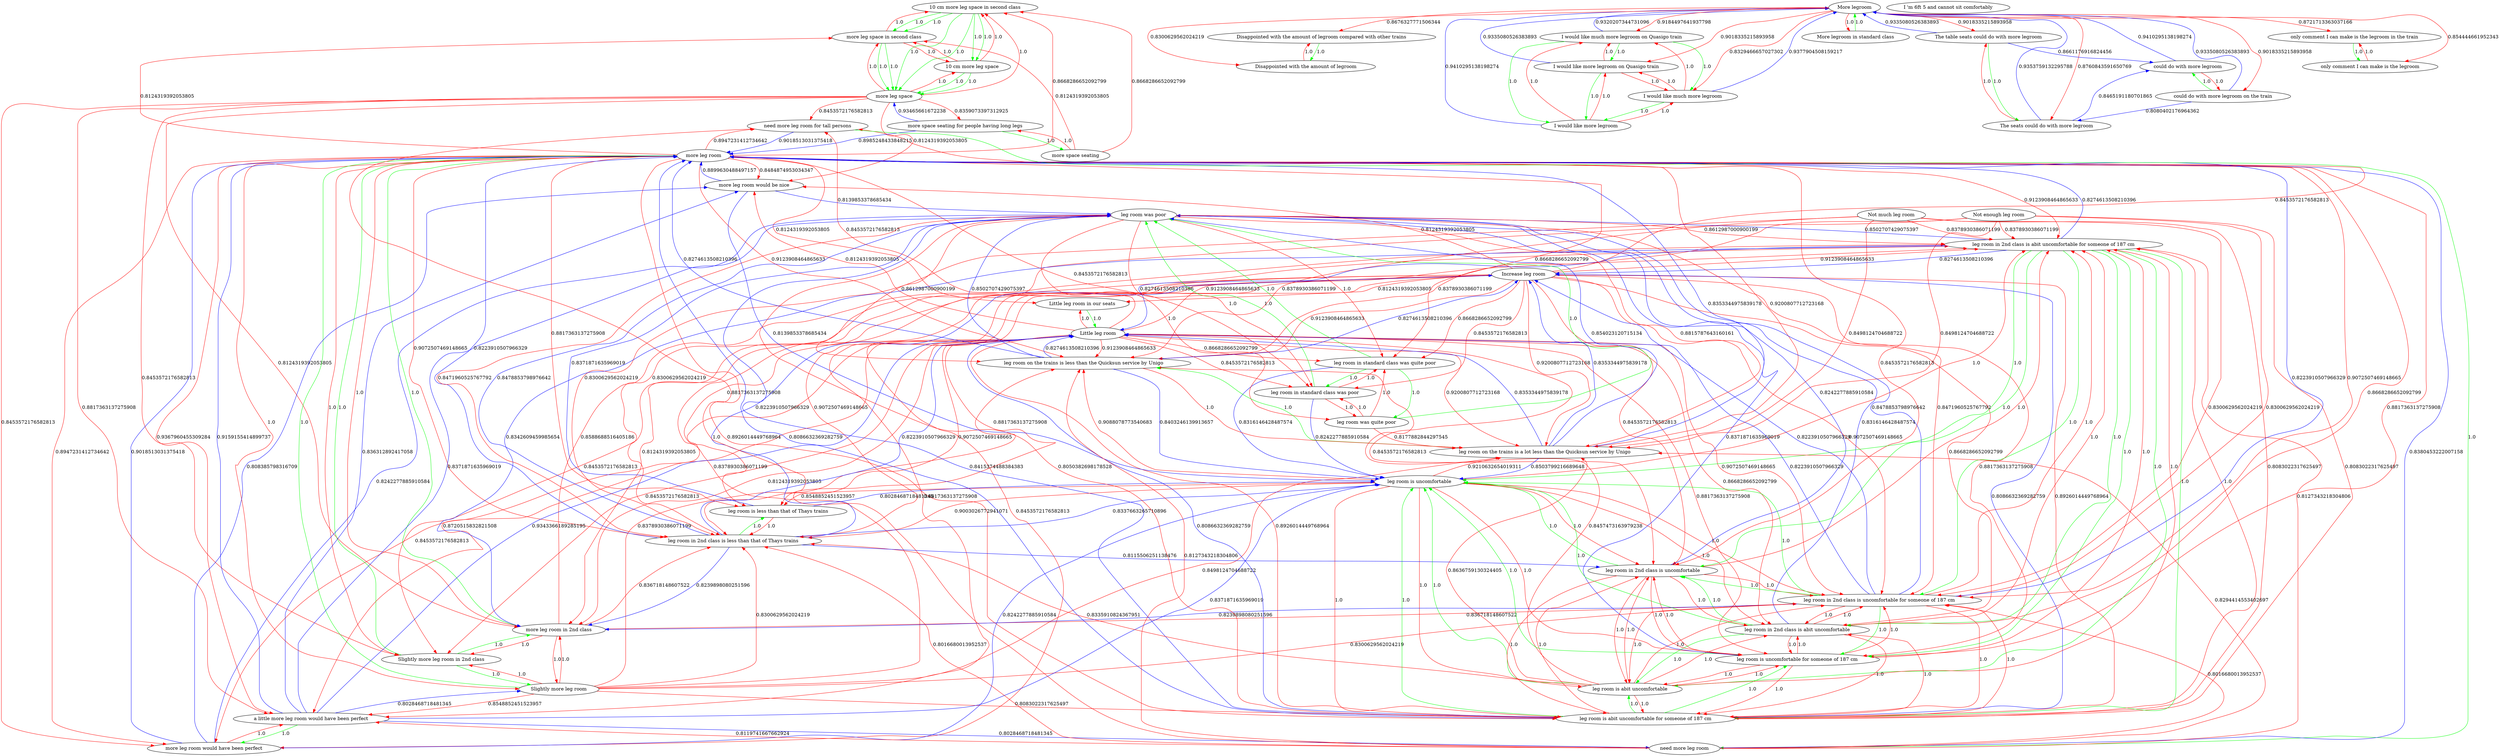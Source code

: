 digraph rawGraph {
"10 cm more leg space in second class";"more leg space in second class";"more leg space";"10 cm more leg space";"Disappointed with the amount of legroom compared with other trains";"Disappointed with the amount of legroom";"I 'm 6ft 5 and cannot sit comfortably";"I would like much more legroom on Quasigo train";"I would like more legroom on Quasigo train";"I would like more legroom";"I would like much more legroom";"Increase leg room";"Little leg room in our seats";"Little leg room";"More legroom";"More legroom in standard class";"Not enough leg room";"Not much leg room";"Slightly more leg room in 2nd class";"more leg room in 2nd class";"more leg room";"Slightly more leg room";"The table seats could do with more legroom";"The seats could do with more legroom";"a little more leg room would have been perfect";"more leg room would have been perfect";"could do with more legroom on the train";"could do with more legroom";"leg room in 2nd class is abit uncomfortable for someone of 187 cm";"leg room is abit uncomfortable for someone of 187 cm";"leg room is abit uncomfortable";"leg room is uncomfortable";"leg room is uncomfortable for someone of 187 cm";"leg room in 2nd class is abit uncomfortable";"leg room in 2nd class is uncomfortable";"leg room in 2nd class is uncomfortable for someone of 187 cm";"leg room in 2nd class is less than that of Thays trains";"leg room is less than that of Thays trains";"leg room in standard class was quite poor";"leg room in standard class was poor";"leg room was poor";"leg room was quite poor";"leg room on the trains is a lot less than the Quicksun service by Unigo";"leg room on the trains is less than the Quicksun service by Unigo";"more leg room would be nice";"more space seating for people having long legs";"more space seating";"need more leg room for tall persons";"need more leg room";"only comment I can make is the legroom in the train";"only comment I can make is the legroom";"10 cm more leg space in second class" -> "more leg space in second class" [label=1.0] [color=green]
"more leg space in second class" -> "more leg space" [label=1.0] [color=green]
"10 cm more leg space in second class" -> "10 cm more leg space" [label=1.0] [color=green]
"10 cm more leg space" -> "more leg space" [label=1.0] [color=green]
"10 cm more leg space in second class" -> "more leg space" [label=1.0] [color=green]
"10 cm more leg space in second class" -> "more leg space in second class" [label=1.0] [color=green]
"more leg space in second class" -> "more leg space" [label=1.0] [color=green]
"10 cm more leg space in second class" -> "10 cm more leg space" [label=1.0] [color=green]
"10 cm more leg space" -> "more leg space" [label=1.0] [color=green]
"10 cm more leg space in second class" -> "more leg space" [label=1.0] [color=green]
"more leg space in second class" -> "10 cm more leg space in second class" [label=1.0] [color=red]
"more leg space in second class" -> "10 cm more leg space" [label=1.0] [color=red]
"more leg space" -> "10 cm more leg space in second class" [label=1.0] [color=red]
"more leg space" -> "more leg space in second class" [label=1.0] [color=red]
"more leg space" -> "10 cm more leg space" [label=1.0] [color=red]
"10 cm more leg space" -> "10 cm more leg space in second class" [label=1.0] [color=red]
"10 cm more leg space" -> "more leg space in second class" [label=1.0] [color=red]
"Disappointed with the amount of legroom compared with other trains" -> "Disappointed with the amount of legroom" [label=1.0] [color=green]
"Disappointed with the amount of legroom" -> "Disappointed with the amount of legroom compared with other trains" [label=1.0] [color=red]
"I would like much more legroom on Quasigo train" -> "I would like more legroom on Quasigo train" [label=1.0] [color=green]
"I would like more legroom on Quasigo train" -> "I would like more legroom" [label=1.0] [color=green]
"I would like much more legroom on Quasigo train" -> "I would like much more legroom" [label=1.0] [color=green]
"I would like much more legroom" -> "I would like more legroom" [label=1.0] [color=green]
"I would like much more legroom on Quasigo train" -> "I would like more legroom" [label=1.0] [color=green]
"I would like more legroom on Quasigo train" -> "I would like much more legroom on Quasigo train" [label=1.0] [color=red]
"I would like more legroom on Quasigo train" -> "I would like much more legroom" [label=1.0] [color=red]
"I would like more legroom" -> "I would like much more legroom on Quasigo train" [label=1.0] [color=red]
"I would like more legroom" -> "I would like more legroom on Quasigo train" [label=1.0] [color=red]
"I would like more legroom" -> "I would like much more legroom" [label=1.0] [color=red]
"I would like much more legroom" -> "I would like much more legroom on Quasigo train" [label=1.0] [color=red]
"I would like much more legroom" -> "I would like more legroom on Quasigo train" [label=1.0] [color=red]
"Little leg room in our seats" -> "Little leg room" [label=1.0] [color=green]
"Little leg room" -> "Little leg room in our seats" [label=1.0] [color=red]
"Increase leg room" -> "Little leg room in our seats" [label=0.8124319392053805] [color=red]
"I would like much more legroom on Quasigo train" -> "More legroom" [label=0.9320207344731096] [color=blue]
"I would like more legroom on Quasigo train" -> "More legroom" [label=0.9335080526383893] [color=blue]
"I would like more legroom" -> "More legroom" [label=0.9410295138198274] [color=blue]
"I would like much more legroom" -> "More legroom" [label=0.9377904508159217] [color=blue]
"More legroom" -> "Disappointed with the amount of legroom compared with other trains" [label=0.8676327771506344] [color=red]
"More legroom" -> "Disappointed with the amount of legroom" [label=0.8300629562024219] [color=red]
"More legroom" -> "I would like much more legroom on Quasigo train" [label=0.9184497641937798] [color=red]
"More legroom" -> "I would like more legroom on Quasigo train" [label=0.9018335215893958] [color=red]
"More legroom" -> "I would like much more legroom" [label=0.8329466657027302] [color=red]
"More legroom in standard class" -> "More legroom" [label=1.0] [color=green]
"More legroom" -> "More legroom in standard class" [label=1.0] [color=red]
"Slightly more leg room in 2nd class" -> "more leg room in 2nd class" [label=1.0] [color=green]
"more leg room in 2nd class" -> "more leg room" [label=1.0] [color=green]
"Slightly more leg room in 2nd class" -> "Slightly more leg room" [label=1.0] [color=green]
"Slightly more leg room" -> "more leg room" [label=1.0] [color=green]
"Slightly more leg room in 2nd class" -> "more leg room" [label=1.0] [color=green]
"more leg room in 2nd class" -> "Slightly more leg room in 2nd class" [label=1.0] [color=red]
"more leg room in 2nd class" -> "Slightly more leg room" [label=1.0] [color=red]
"more leg room" -> "Slightly more leg room in 2nd class" [label=1.0] [color=red]
"more leg room" -> "more leg room in 2nd class" [label=1.0] [color=red]
"more leg room" -> "Slightly more leg room" [label=1.0] [color=red]
"Slightly more leg room" -> "Slightly more leg room in 2nd class" [label=1.0] [color=red]
"Slightly more leg room" -> "more leg room in 2nd class" [label=1.0] [color=red]
"more leg space" -> "Slightly more leg room in 2nd class" [label=0.8453572176582813] [color=red]
"more leg space" -> "more leg room in 2nd class" [label=0.8124319392053805] [color=red]
"Increase leg room" -> "Slightly more leg room in 2nd class" [label=0.8453572176582813] [color=red]
"Increase leg room" -> "more leg room in 2nd class" [label=0.8124319392053805] [color=red]
"Little leg room" -> "Slightly more leg room in 2nd class" [label=0.8453572176582813] [color=red]
"Little leg room" -> "more leg room in 2nd class" [label=0.8124319392053805] [color=red]
"more leg room" -> "10 cm more leg space in second class" [label=0.8668286652092799] [color=red]
"more leg room" -> "more leg space in second class" [label=0.8124319392053805] [color=red]
"more leg room" -> "Little leg room in our seats" [label=0.8124319392053805] [color=red]
"The table seats could do with more legroom" -> "The seats could do with more legroom" [label=1.0] [color=green]
"The seats could do with more legroom" -> "The table seats could do with more legroom" [label=1.0] [color=red]
"More legroom" -> "The table seats could do with more legroom" [label=0.9018335215893958] [color=red]
"More legroom" -> "The seats could do with more legroom" [label=0.8760843591650769] [color=red]
"The table seats could do with more legroom" -> "More legroom" [label=0.9335080526383893] [color=blue]
"The seats could do with more legroom" -> "More legroom" [label=0.9353759132295788] [color=blue]
"a little more leg room would have been perfect" -> "more leg room would have been perfect" [label=1.0] [color=green]
"more leg room would have been perfect" -> "a little more leg room would have been perfect" [label=1.0] [color=red]
"more leg space" -> "a little more leg room would have been perfect" [label=0.8817363137275908] [color=red]
"more leg space" -> "more leg room would have been perfect" [label=0.8453572176582813] [color=red]
"Increase leg room" -> "a little more leg room would have been perfect" [label=0.8817363137275908] [color=red]
"Increase leg room" -> "more leg room would have been perfect" [label=0.8453572176582813] [color=red]
"Little leg room" -> "a little more leg room would have been perfect" [label=0.8720515832821508] [color=red]
"Little leg room" -> "more leg room would have been perfect" [label=0.8453572176582813] [color=red]
"more leg room" -> "a little more leg room would have been perfect" [label=0.9367960455309284] [color=red]
"more leg room" -> "more leg room would have been perfect" [label=0.8947231412734642] [color=red]
"Slightly more leg room" -> "a little more leg room would have been perfect" [label=0.8548852451523957] [color=red]
"a little more leg room would have been perfect" -> "Little leg room" [label=0.9343366189285195] [color=blue]
"a little more leg room would have been perfect" -> "more leg room" [label=0.9159155414899737] [color=blue]
"a little more leg room would have been perfect" -> "Slightly more leg room" [label=0.8028468718481345] [color=blue]
"more leg room would have been perfect" -> "more leg room" [label=0.9018513031375418] [color=blue]
"could do with more legroom on the train" -> "could do with more legroom" [label=1.0] [color=green]
"could do with more legroom" -> "could do with more legroom on the train" [label=1.0] [color=red]
"More legroom" -> "could do with more legroom on the train" [label=0.9018335215893958] [color=red]
"The table seats could do with more legroom" -> "could do with more legroom" [label=0.8661176916824456] [color=blue]
"The seats could do with more legroom" -> "could do with more legroom" [label=0.8465191180701865] [color=blue]
"could do with more legroom on the train" -> "More legroom" [label=0.9335080526383893] [color=blue]
"could do with more legroom on the train" -> "The seats could do with more legroom" [label=0.8080402176964362] [color=blue]
"could do with more legroom" -> "More legroom" [label=0.9410295138198274] [color=blue]
"leg room in 2nd class is abit uncomfortable for someone of 187 cm" -> "leg room is abit uncomfortable for someone of 187 cm" [label=1.0] [color=green]
"leg room is abit uncomfortable for someone of 187 cm" -> "leg room is abit uncomfortable" [label=1.0] [color=green]
"leg room is abit uncomfortable" -> "leg room is uncomfortable" [label=1.0] [color=green]
"leg room is abit uncomfortable for someone of 187 cm" -> "leg room is uncomfortable for someone of 187 cm" [label=1.0] [color=green]
"leg room is uncomfortable for someone of 187 cm" -> "leg room is uncomfortable" [label=1.0] [color=green]
"leg room in 2nd class is abit uncomfortable for someone of 187 cm" -> "leg room in 2nd class is abit uncomfortable" [label=1.0] [color=green]
"leg room in 2nd class is abit uncomfortable" -> "leg room is abit uncomfortable" [label=1.0] [color=green]
"leg room in 2nd class is abit uncomfortable" -> "leg room in 2nd class is uncomfortable" [label=1.0] [color=green]
"leg room in 2nd class is uncomfortable" -> "leg room is uncomfortable" [label=1.0] [color=green]
"leg room in 2nd class is abit uncomfortable for someone of 187 cm" -> "leg room in 2nd class is uncomfortable for someone of 187 cm" [label=1.0] [color=green]
"leg room in 2nd class is uncomfortable for someone of 187 cm" -> "leg room is uncomfortable for someone of 187 cm" [label=1.0] [color=green]
"leg room in 2nd class is uncomfortable for someone of 187 cm" -> "leg room in 2nd class is uncomfortable" [label=1.0] [color=green]
"leg room in 2nd class is abit uncomfortable for someone of 187 cm" -> "leg room is abit uncomfortable" [label=1.0] [color=green]
"leg room in 2nd class is abit uncomfortable for someone of 187 cm" -> "leg room in 2nd class is uncomfortable" [label=1.0] [color=green]
"leg room in 2nd class is abit uncomfortable for someone of 187 cm" -> "leg room is uncomfortable for someone of 187 cm" [label=1.0] [color=green]
"leg room is abit uncomfortable for someone of 187 cm" -> "leg room is uncomfortable" [label=1.0] [color=green]
"leg room in 2nd class is abit uncomfortable" -> "leg room is uncomfortable" [label=1.0] [color=green]
"leg room in 2nd class is uncomfortable for someone of 187 cm" -> "leg room is uncomfortable" [label=1.0] [color=green]
"leg room in 2nd class is abit uncomfortable for someone of 187 cm" -> "leg room is uncomfortable" [label=1.0] [color=green]
"leg room is abit uncomfortable for someone of 187 cm" -> "leg room in 2nd class is abit uncomfortable for someone of 187 cm" [label=1.0] [color=red]
"leg room is abit uncomfortable for someone of 187 cm" -> "leg room in 2nd class is abit uncomfortable" [label=1.0] [color=red]
"leg room is abit uncomfortable for someone of 187 cm" -> "leg room in 2nd class is uncomfortable" [label=1.0] [color=red]
"leg room is abit uncomfortable for someone of 187 cm" -> "leg room in 2nd class is uncomfortable for someone of 187 cm" [label=1.0] [color=red]
"leg room is abit uncomfortable" -> "leg room in 2nd class is abit uncomfortable for someone of 187 cm" [label=1.0] [color=red]
"leg room is abit uncomfortable" -> "leg room is abit uncomfortable for someone of 187 cm" [label=1.0] [color=red]
"leg room is abit uncomfortable" -> "leg room is uncomfortable for someone of 187 cm" [label=1.0] [color=red]
"leg room is abit uncomfortable" -> "leg room in 2nd class is abit uncomfortable" [label=1.0] [color=red]
"leg room is abit uncomfortable" -> "leg room in 2nd class is uncomfortable" [label=1.0] [color=red]
"leg room is abit uncomfortable" -> "leg room in 2nd class is uncomfortable for someone of 187 cm" [label=1.0] [color=red]
"leg room is uncomfortable" -> "leg room in 2nd class is abit uncomfortable for someone of 187 cm" [label=1.0] [color=red]
"leg room is uncomfortable" -> "leg room is abit uncomfortable for someone of 187 cm" [label=1.0] [color=red]
"leg room is uncomfortable" -> "leg room is abit uncomfortable" [label=1.0] [color=red]
"leg room is uncomfortable" -> "leg room is uncomfortable for someone of 187 cm" [label=1.0] [color=red]
"leg room is uncomfortable" -> "leg room in 2nd class is abit uncomfortable" [label=1.0] [color=red]
"leg room is uncomfortable" -> "leg room in 2nd class is uncomfortable" [label=1.0] [color=red]
"leg room is uncomfortable" -> "leg room in 2nd class is uncomfortable for someone of 187 cm" [label=1.0] [color=red]
"leg room is uncomfortable for someone of 187 cm" -> "leg room in 2nd class is abit uncomfortable for someone of 187 cm" [label=1.0] [color=red]
"leg room is uncomfortable for someone of 187 cm" -> "leg room is abit uncomfortable for someone of 187 cm" [label=1.0] [color=red]
"leg room is uncomfortable for someone of 187 cm" -> "leg room is abit uncomfortable" [label=1.0] [color=red]
"leg room is uncomfortable for someone of 187 cm" -> "leg room in 2nd class is abit uncomfortable" [label=1.0] [color=red]
"leg room is uncomfortable for someone of 187 cm" -> "leg room in 2nd class is uncomfortable" [label=1.0] [color=red]
"leg room is uncomfortable for someone of 187 cm" -> "leg room in 2nd class is uncomfortable for someone of 187 cm" [label=1.0] [color=red]
"leg room in 2nd class is abit uncomfortable" -> "leg room in 2nd class is abit uncomfortable for someone of 187 cm" [label=1.0] [color=red]
"leg room in 2nd class is abit uncomfortable" -> "leg room is abit uncomfortable for someone of 187 cm" [label=1.0] [color=red]
"leg room in 2nd class is abit uncomfortable" -> "leg room is uncomfortable for someone of 187 cm" [label=1.0] [color=red]
"leg room in 2nd class is abit uncomfortable" -> "leg room in 2nd class is uncomfortable for someone of 187 cm" [label=1.0] [color=red]
"leg room in 2nd class is uncomfortable" -> "leg room in 2nd class is abit uncomfortable for someone of 187 cm" [label=1.0] [color=red]
"leg room in 2nd class is uncomfortable" -> "leg room is abit uncomfortable for someone of 187 cm" [label=1.0] [color=red]
"leg room in 2nd class is uncomfortable" -> "leg room is abit uncomfortable" [label=1.0] [color=red]
"leg room in 2nd class is uncomfortable" -> "leg room is uncomfortable for someone of 187 cm" [label=1.0] [color=red]
"leg room in 2nd class is uncomfortable" -> "leg room in 2nd class is abit uncomfortable" [label=1.0] [color=red]
"leg room in 2nd class is uncomfortable" -> "leg room in 2nd class is uncomfortable for someone of 187 cm" [label=1.0] [color=red]
"leg room in 2nd class is uncomfortable for someone of 187 cm" -> "leg room in 2nd class is abit uncomfortable for someone of 187 cm" [label=1.0] [color=red]
"leg room in 2nd class is uncomfortable for someone of 187 cm" -> "leg room is abit uncomfortable for someone of 187 cm" [label=1.0] [color=red]
"leg room in 2nd class is uncomfortable for someone of 187 cm" -> "leg room is abit uncomfortable" [label=1.0] [color=red]
"leg room in 2nd class is uncomfortable for someone of 187 cm" -> "leg room in 2nd class is abit uncomfortable" [label=1.0] [color=red]
"Increase leg room" -> "leg room in 2nd class is abit uncomfortable for someone of 187 cm" [label=0.9123908464865633] [color=red]
"Increase leg room" -> "leg room is abit uncomfortable for someone of 187 cm" [label=0.8926014449768964] [color=red]
"Increase leg room" -> "leg room is uncomfortable for someone of 187 cm" [label=0.8817363137275908] [color=red]
"Increase leg room" -> "leg room in 2nd class is abit uncomfortable" [label=0.8668286652092799] [color=red]
"Increase leg room" -> "leg room in 2nd class is uncomfortable" [label=0.8453572176582813] [color=red]
"Increase leg room" -> "leg room in 2nd class is uncomfortable for someone of 187 cm" [label=0.9072507469148665] [color=red]
"Little leg room" -> "leg room in 2nd class is abit uncomfortable for someone of 187 cm" [label=0.9123908464865633] [color=red]
"Little leg room" -> "leg room is abit uncomfortable for someone of 187 cm" [label=0.8926014449768964] [color=red]
"Little leg room" -> "leg room is uncomfortable for someone of 187 cm" [label=0.8817363137275908] [color=red]
"Little leg room" -> "leg room in 2nd class is abit uncomfortable" [label=0.8668286652092799] [color=red]
"Little leg room" -> "leg room in 2nd class is uncomfortable" [label=0.8453572176582813] [color=red]
"Little leg room" -> "leg room in 2nd class is uncomfortable for someone of 187 cm" [label=0.9072507469148665] [color=red]
"Not enough leg room" -> "leg room in 2nd class is abit uncomfortable for someone of 187 cm" [label=0.8378930386071199] [color=red]
"Not enough leg room" -> "leg room is abit uncomfortable for someone of 187 cm" [label=0.8083022317625497] [color=red]
"Not enough leg room" -> "leg room in 2nd class is uncomfortable for someone of 187 cm" [label=0.8300629562024219] [color=red]
"Not much leg room" -> "leg room in 2nd class is abit uncomfortable for someone of 187 cm" [label=0.8378930386071199] [color=red]
"Not much leg room" -> "leg room is abit uncomfortable for someone of 187 cm" [label=0.8083022317625497] [color=red]
"Not much leg room" -> "leg room in 2nd class is uncomfortable for someone of 187 cm" [label=0.8300629562024219] [color=red]
"more leg room in 2nd class" -> "leg room in 2nd class is abit uncomfortable for someone of 187 cm" [label=0.8588688516405186] [color=red]
"more leg room in 2nd class" -> "leg room in 2nd class is uncomfortable for someone of 187 cm" [label=0.836718148607522] [color=red]
"more leg room" -> "leg room in 2nd class is abit uncomfortable for someone of 187 cm" [label=0.9123908464865633] [color=red]
"more leg room" -> "leg room is abit uncomfortable for someone of 187 cm" [label=0.8926014449768964] [color=red]
"more leg room" -> "leg room is uncomfortable for someone of 187 cm" [label=0.8817363137275908] [color=red]
"more leg room" -> "leg room in 2nd class is abit uncomfortable" [label=0.8668286652092799] [color=red]
"more leg room" -> "leg room in 2nd class is uncomfortable" [label=0.8453572176582813] [color=red]
"more leg room" -> "leg room in 2nd class is uncomfortable for someone of 187 cm" [label=0.9072507469148665] [color=red]
"Slightly more leg room" -> "leg room in 2nd class is abit uncomfortable for someone of 187 cm" [label=0.8378930386071199] [color=red]
"Slightly more leg room" -> "leg room is abit uncomfortable for someone of 187 cm" [label=0.8083022317625497] [color=red]
"Slightly more leg room" -> "leg room in 2nd class is uncomfortable for someone of 187 cm" [label=0.8300629562024219] [color=red]
"a little more leg room would have been perfect" -> "leg room is uncomfortable" [label=0.8371871635969019] [color=blue]
"more leg room would have been perfect" -> "leg room is uncomfortable" [label=0.8242277885910584] [color=blue]
"leg room in 2nd class is abit uncomfortable for someone of 187 cm" -> "Increase leg room" [label=0.8274613508210396] [color=blue]
"leg room in 2nd class is abit uncomfortable for someone of 187 cm" -> "Little leg room" [label=0.8274613508210396] [color=blue]
"leg room in 2nd class is abit uncomfortable for someone of 187 cm" -> "more leg room in 2nd class" [label=0.8342609459985654] [color=blue]
"leg room in 2nd class is abit uncomfortable for someone of 187 cm" -> "more leg room" [label=0.8274613508210396] [color=blue]
"leg room is abit uncomfortable for someone of 187 cm" -> "Increase leg room" [label=0.8086632369282759] [color=blue]
"leg room is abit uncomfortable for someone of 187 cm" -> "Little leg room" [label=0.8086632369282759] [color=blue]
"leg room is abit uncomfortable for someone of 187 cm" -> "more leg room" [label=0.8086632369282759] [color=blue]
"leg room in 2nd class is uncomfortable for someone of 187 cm" -> "Increase leg room" [label=0.8223910507966329] [color=blue]
"leg room in 2nd class is uncomfortable for someone of 187 cm" -> "Little leg room" [label=0.8223910507966329] [color=blue]
"leg room in 2nd class is uncomfortable for someone of 187 cm" -> "more leg room in 2nd class" [label=0.8239898080251596] [color=blue]
"leg room in 2nd class is uncomfortable for someone of 187 cm" -> "more leg room" [label=0.8223910507966329] [color=blue]
"leg room in 2nd class is less than that of Thays trains" -> "leg room is less than that of Thays trains" [label=1.0] [color=green]
"leg room is less than that of Thays trains" -> "leg room in 2nd class is less than that of Thays trains" [label=1.0] [color=red]
"Increase leg room" -> "leg room in 2nd class is less than that of Thays trains" [label=0.9072507469148665] [color=red]
"Increase leg room" -> "leg room is less than that of Thays trains" [label=0.8817363137275908] [color=red]
"Little leg room" -> "leg room in 2nd class is less than that of Thays trains" [label=0.9072507469148665] [color=red]
"Little leg room" -> "leg room is less than that of Thays trains" [label=0.8817363137275908] [color=red]
"Not enough leg room" -> "leg room in 2nd class is less than that of Thays trains" [label=0.8300629562024219] [color=red]
"Not much leg room" -> "leg room in 2nd class is less than that of Thays trains" [label=0.8300629562024219] [color=red]
"more leg room in 2nd class" -> "leg room in 2nd class is less than that of Thays trains" [label=0.836718148607522] [color=red]
"more leg room" -> "leg room in 2nd class is less than that of Thays trains" [label=0.9072507469148665] [color=red]
"more leg room" -> "leg room is less than that of Thays trains" [label=0.8817363137275908] [color=red]
"Slightly more leg room" -> "leg room in 2nd class is less than that of Thays trains" [label=0.8300629562024219] [color=red]
"leg room is abit uncomfortable" -> "leg room in 2nd class is less than that of Thays trains" [label=0.8335910824367951] [color=red]
"leg room is uncomfortable" -> "leg room in 2nd class is less than that of Thays trains" [label=0.9003026772941071] [color=red]
"leg room is uncomfortable" -> "leg room is less than that of Thays trains" [label=0.8548852451523957] [color=red]
"leg room in 2nd class is less than that of Thays trains" -> "Increase leg room" [label=0.8223910507966329] [color=blue]
"leg room in 2nd class is less than that of Thays trains" -> "Little leg room" [label=0.8223910507966329] [color=blue]
"leg room in 2nd class is less than that of Thays trains" -> "more leg room in 2nd class" [label=0.8239898080251596] [color=blue]
"leg room in 2nd class is less than that of Thays trains" -> "more leg room" [label=0.8223910507966329] [color=blue]
"leg room in 2nd class is less than that of Thays trains" -> "leg room is uncomfortable" [label=0.8337663265710896] [color=blue]
"leg room in 2nd class is less than that of Thays trains" -> "leg room in 2nd class is uncomfortable" [label=0.8115506251138476] [color=blue]
"leg room is less than that of Thays trains" -> "leg room is uncomfortable" [label=0.8028468718481345] [color=blue]
"leg room in standard class was quite poor" -> "leg room in standard class was poor" [label=1.0] [color=green]
"leg room in standard class was poor" -> "leg room was poor" [label=1.0] [color=green]
"leg room in standard class was quite poor" -> "leg room was quite poor" [label=1.0] [color=green]
"leg room was quite poor" -> "leg room was poor" [label=1.0] [color=green]
"leg room in standard class was quite poor" -> "leg room was poor" [label=1.0] [color=green]
"leg room in standard class was poor" -> "leg room in standard class was quite poor" [label=1.0] [color=red]
"leg room in standard class was poor" -> "leg room was quite poor" [label=1.0] [color=red]
"leg room was poor" -> "leg room in standard class was quite poor" [label=1.0] [color=red]
"leg room was poor" -> "leg room in standard class was poor" [label=1.0] [color=red]
"leg room was poor" -> "leg room was quite poor" [label=1.0] [color=red]
"leg room was quite poor" -> "leg room in standard class was quite poor" [label=1.0] [color=red]
"leg room was quite poor" -> "leg room in standard class was poor" [label=1.0] [color=red]
"Increase leg room" -> "leg room in standard class was quite poor" [label=0.8668286652092799] [color=red]
"Increase leg room" -> "leg room in standard class was poor" [label=0.8453572176582813] [color=red]
"Little leg room" -> "leg room in standard class was quite poor" [label=0.8668286652092799] [color=red]
"Little leg room" -> "leg room in standard class was poor" [label=0.8453572176582813] [color=red]
"more leg room" -> "leg room in standard class was quite poor" [label=0.8668286652092799] [color=red]
"more leg room" -> "leg room in standard class was poor" [label=0.8453572176582813] [color=red]
"a little more leg room would have been perfect" -> "leg room was poor" [label=0.8371871635969019] [color=blue]
"more leg room would have been perfect" -> "leg room was poor" [label=0.8242277885910584] [color=blue]
"leg room in 2nd class is abit uncomfortable for someone of 187 cm" -> "leg room was poor" [label=0.8502707429075397] [color=blue]
"leg room is abit uncomfortable for someone of 187 cm" -> "leg room was poor" [label=0.8415374488384383] [color=blue]
"leg room is uncomfortable for someone of 187 cm" -> "leg room was poor" [label=0.8371871635969019] [color=blue]
"leg room in 2nd class is abit uncomfortable" -> "leg room was poor" [label=0.8316146428487574] [color=blue]
"leg room in 2nd class is uncomfortable" -> "leg room was poor" [label=0.8242277885910584] [color=blue]
"leg room in 2nd class is uncomfortable for someone of 187 cm" -> "leg room was poor" [label=0.8478853798976642] [color=blue]
"leg room in 2nd class is less than that of Thays trains" -> "leg room was poor" [label=0.8478853798976642] [color=blue]
"leg room is less than that of Thays trains" -> "leg room was poor" [label=0.8371871635969019] [color=blue]
"leg room in standard class was quite poor" -> "leg room is uncomfortable" [label=0.8316146428487574] [color=blue]
"leg room in standard class was poor" -> "leg room is uncomfortable" [label=0.8242277885910584] [color=blue]
"leg room was poor" -> "leg room in 2nd class is abit uncomfortable for someone of 187 cm" [label=0.8612987000900199] [color=red]
"leg room was poor" -> "leg room is abit uncomfortable for someone of 187 cm" [label=0.8050382698178528] [color=red]
"leg room was poor" -> "leg room in 2nd class is uncomfortable for someone of 187 cm" [label=0.8471960525767792] [color=red]
"leg room was poor" -> "leg room in 2nd class is less than that of Thays trains" [label=0.8471960525767792] [color=red]
"leg room on the trains is a lot less than the Quicksun service by Unigo" -> "leg room on the trains is less than the Quicksun service by Unigo" [label=1.0] [color=green]
"leg room on the trains is less than the Quicksun service by Unigo" -> "leg room on the trains is a lot less than the Quicksun service by Unigo" [label=1.0] [color=red]
"Increase leg room" -> "leg room on the trains is a lot less than the Quicksun service by Unigo" [label=0.9200807712723168] [color=red]
"Increase leg room" -> "leg room on the trains is less than the Quicksun service by Unigo" [label=0.9123908464865633] [color=red]
"Little leg room" -> "leg room on the trains is a lot less than the Quicksun service by Unigo" [label=0.9200807712723168] [color=red]
"Little leg room" -> "leg room on the trains is less than the Quicksun service by Unigo" [label=0.9123908464865633] [color=red]
"Not enough leg room" -> "leg room on the trains is a lot less than the Quicksun service by Unigo" [label=0.8498124704688722] [color=red]
"Not enough leg room" -> "leg room on the trains is less than the Quicksun service by Unigo" [label=0.8378930386071199] [color=red]
"Not much leg room" -> "leg room on the trains is a lot less than the Quicksun service by Unigo" [label=0.8498124704688722] [color=red]
"Not much leg room" -> "leg room on the trains is less than the Quicksun service by Unigo" [label=0.8378930386071199] [color=red]
"more leg room" -> "leg room on the trains is a lot less than the Quicksun service by Unigo" [label=0.9200807712723168] [color=red]
"more leg room" -> "leg room on the trains is less than the Quicksun service by Unigo" [label=0.9123908464865633] [color=red]
"Slightly more leg room" -> "leg room on the trains is a lot less than the Quicksun service by Unigo" [label=0.8498124704688722] [color=red]
"Slightly more leg room" -> "leg room on the trains is less than the Quicksun service by Unigo" [label=0.8378930386071199] [color=red]
"leg room is abit uncomfortable" -> "leg room on the trains is a lot less than the Quicksun service by Unigo" [label=0.8636759130324405] [color=red]
"leg room is abit uncomfortable" -> "leg room on the trains is less than the Quicksun service by Unigo" [label=0.8457473163979238] [color=red]
"leg room is uncomfortable" -> "leg room on the trains is a lot less than the Quicksun service by Unigo" [label=0.9210632654019311] [color=red]
"leg room is uncomfortable" -> "leg room on the trains is less than the Quicksun service by Unigo" [label=0.9088078773540683] [color=red]
"leg room was poor" -> "leg room on the trains is a lot less than the Quicksun service by Unigo" [label=0.8815787643160161] [color=red]
"leg room was poor" -> "leg room on the trains is less than the Quicksun service by Unigo" [label=0.8612987000900199] [color=red]
"leg room was quite poor" -> "leg room on the trains is a lot less than the Quicksun service by Unigo" [label=0.8177882844297545] [color=red]
"leg room on the trains is a lot less than the Quicksun service by Unigo" -> "Increase leg room" [label=0.8353344975839178] [color=blue]
"leg room on the trains is a lot less than the Quicksun service by Unigo" -> "Little leg room" [label=0.8353344975839178] [color=blue]
"leg room on the trains is a lot less than the Quicksun service by Unigo" -> "more leg room" [label=0.8353344975839178] [color=blue]
"leg room on the trains is a lot less than the Quicksun service by Unigo" -> "leg room is uncomfortable" [label=0.8503799216689648] [color=blue]
"leg room on the trains is a lot less than the Quicksun service by Unigo" -> "leg room was poor" [label=0.854023120715134] [color=blue]
"leg room on the trains is less than the Quicksun service by Unigo" -> "Increase leg room" [label=0.8274613508210396] [color=blue]
"leg room on the trains is less than the Quicksun service by Unigo" -> "Little leg room" [label=0.8274613508210396] [color=blue]
"leg room on the trains is less than the Quicksun service by Unigo" -> "more leg room" [label=0.8274613508210396] [color=blue]
"leg room on the trains is less than the Quicksun service by Unigo" -> "leg room is uncomfortable" [label=0.8403246139913657] [color=blue]
"leg room on the trains is less than the Quicksun service by Unigo" -> "leg room was poor" [label=0.8502707429075397] [color=blue]
"more leg space" -> "more leg room would be nice" [label=0.8124319392053805] [color=red]
"Increase leg room" -> "more leg room would be nice" [label=0.8124319392053805] [color=red]
"Little leg room" -> "more leg room would be nice" [label=0.8124319392053805] [color=red]
"more leg room" -> "more leg room would be nice" [label=0.8484874953034347] [color=red]
"a little more leg room would have been perfect" -> "more leg room would be nice" [label=0.836312892417058] [color=blue]
"more leg room would have been perfect" -> "more leg room would be nice" [label=0.808385798316709] [color=blue]
"more leg room would be nice" -> "more leg room" [label=0.8899630488497157] [color=blue]
"more leg room would be nice" -> "leg room is uncomfortable" [label=0.8139853378685434] [color=blue]
"more leg room would be nice" -> "leg room was poor" [label=0.8139853378685434] [color=blue]
"more space seating for people having long legs" -> "more space seating" [label=1.0] [color=green]
"more space seating" -> "more space seating for people having long legs" [label=1.0] [color=red]
"more leg space" -> "more space seating for people having long legs" [label=0.8359073397312925] [color=red]
"more space seating for people having long legs" -> "more leg space" [label=0.93465661672238] [color=blue]
"more space seating for people having long legs" -> "more leg room" [label=0.8985248433848215] [color=blue]
"more space seating" -> "10 cm more leg space in second class" [label=0.8668286652092799] [color=red]
"more space seating" -> "more leg space in second class" [label=0.8124319392053805] [color=red]
"need more leg room for tall persons" -> "need more leg room" [label=1.0] [color=green]
"need more leg room" -> "need more leg room for tall persons" [label=1.0] [color=red]
"more leg space" -> "need more leg room for tall persons" [label=0.8453572176582813] [color=red]
"Increase leg room" -> "need more leg room for tall persons" [label=0.8453572176582813] [color=red]
"Little leg room" -> "need more leg room for tall persons" [label=0.8453572176582813] [color=red]
"more leg room" -> "need more leg room for tall persons" [label=0.8947231412734642] [color=red]
"a little more leg room would have been perfect" -> "need more leg room" [label=0.8028468718481345] [color=blue]
"need more leg room for tall persons" -> "more leg room" [label=0.9018513031375418] [color=blue]
"need more leg room" -> "more leg room" [label=0.8380453222007158] [color=blue]
"need more leg room" -> "a little more leg room would have been perfect" [label=0.8119741667662924] [color=red]
"need more leg room" -> "leg room in 2nd class is abit uncomfortable for someone of 187 cm" [label=0.8127343218304806] [color=red]
"need more leg room" -> "leg room in 2nd class is uncomfortable for someone of 187 cm" [label=0.8016680013952537] [color=red]
"need more leg room" -> "leg room in 2nd class is less than that of Thays trains" [label=0.8016680013952537] [color=red]
"need more leg room" -> "leg room on the trains is a lot less than the Quicksun service by Unigo" [label=0.8294414553402697] [color=red]
"need more leg room" -> "leg room on the trains is less than the Quicksun service by Unigo" [label=0.8127343218304806] [color=red]
"only comment I can make is the legroom in the train" -> "only comment I can make is the legroom" [label=1.0] [color=green]
"only comment I can make is the legroom" -> "only comment I can make is the legroom in the train" [label=1.0] [color=red]
"More legroom" -> "only comment I can make is the legroom in the train" [label=0.8721713363037166] [color=red]
"More legroom" -> "only comment I can make is the legroom" [label=0.854444661952343] [color=red]
}
